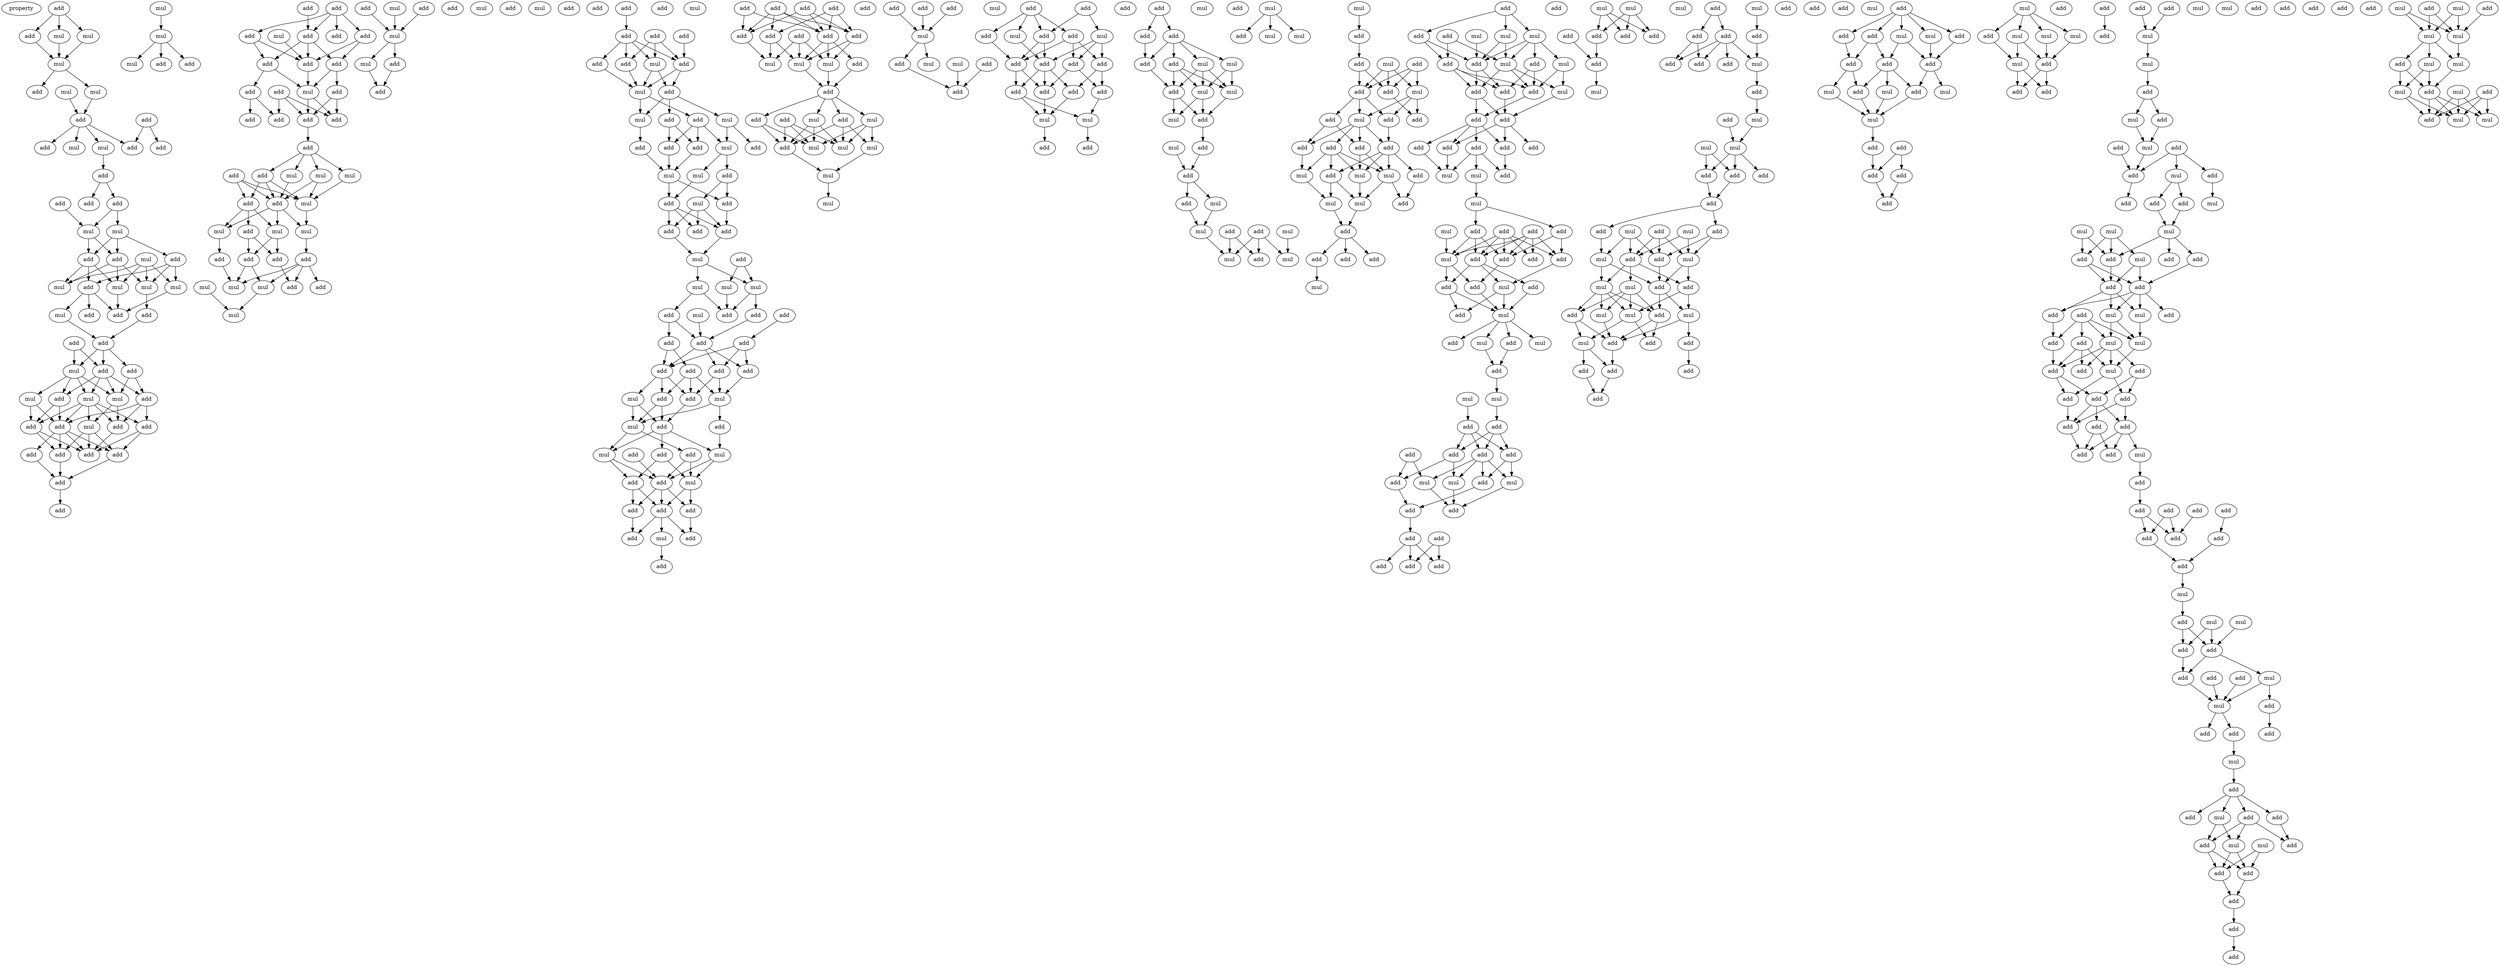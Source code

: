 digraph {
    node [fontcolor=black]
    property [mul=2,lf=1.6]
    0 [ label = add ];
    1 [ label = add ];
    2 [ label = mul ];
    3 [ label = mul ];
    4 [ label = mul ];
    5 [ label = add ];
    6 [ label = mul ];
    7 [ label = mul ];
    8 [ label = add ];
    9 [ label = add ];
    10 [ label = add ];
    11 [ label = mul ];
    12 [ label = add ];
    13 [ label = mul ];
    14 [ label = add ];
    15 [ label = add ];
    16 [ label = add ];
    17 [ label = add ];
    18 [ label = add ];
    19 [ label = mul ];
    20 [ label = mul ];
    21 [ label = mul ];
    22 [ label = add ];
    23 [ label = add ];
    24 [ label = add ];
    25 [ label = add ];
    26 [ label = mul ];
    27 [ label = mul ];
    28 [ label = mul ];
    29 [ label = mul ];
    30 [ label = add ];
    31 [ label = add ];
    32 [ label = mul ];
    33 [ label = add ];
    34 [ label = add ];
    35 [ label = add ];
    36 [ label = add ];
    37 [ label = add ];
    38 [ label = mul ];
    39 [ label = mul ];
    40 [ label = add ];
    41 [ label = mul ];
    42 [ label = add ];
    43 [ label = mul ];
    44 [ label = add ];
    45 [ label = mul ];
    46 [ label = add ];
    47 [ label = add ];
    48 [ label = add ];
    49 [ label = add ];
    50 [ label = add ];
    51 [ label = add ];
    52 [ label = add ];
    53 [ label = add ];
    54 [ label = add ];
    55 [ label = mul ];
    56 [ label = mul ];
    57 [ label = mul ];
    58 [ label = add ];
    59 [ label = add ];
    60 [ label = add ];
    61 [ label = add ];
    62 [ label = add ];
    63 [ label = add ];
    64 [ label = add ];
    65 [ label = add ];
    66 [ label = mul ];
    67 [ label = add ];
    68 [ label = add ];
    69 [ label = add ];
    70 [ label = mul ];
    71 [ label = add ];
    72 [ label = add ];
    73 [ label = add ];
    74 [ label = add ];
    75 [ label = add ];
    76 [ label = add ];
    77 [ label = add ];
    78 [ label = add ];
    79 [ label = mul ];
    80 [ label = add ];
    81 [ label = mul ];
    82 [ label = add ];
    83 [ label = mul ];
    84 [ label = add ];
    85 [ label = mul ];
    86 [ label = add ];
    87 [ label = mul ];
    88 [ label = mul ];
    89 [ label = mul ];
    90 [ label = add ];
    91 [ label = add ];
    92 [ label = add ];
    93 [ label = add ];
    94 [ label = add ];
    95 [ label = mul ];
    96 [ label = mul ];
    97 [ label = mul ];
    98 [ label = add ];
    99 [ label = add ];
    100 [ label = mul ];
    101 [ label = add ];
    102 [ label = mul ];
    103 [ label = add ];
    104 [ label = add ];
    105 [ label = mul ];
    106 [ label = mul ];
    107 [ label = add ];
    108 [ label = mul ];
    109 [ label = mul ];
    110 [ label = add ];
    111 [ label = add ];
    112 [ label = add ];
    113 [ label = add ];
    114 [ label = add ];
    115 [ label = add ];
    116 [ label = add ];
    117 [ label = add ];
    118 [ label = mul ];
    119 [ label = add ];
    120 [ label = add ];
    121 [ label = add ];
    122 [ label = mul ];
    123 [ label = add ];
    124 [ label = add ];
    125 [ label = mul ];
    126 [ label = mul ];
    127 [ label = add ];
    128 [ label = mul ];
    129 [ label = add ];
    130 [ label = add ];
    131 [ label = add ];
    132 [ label = add ];
    133 [ label = mul ];
    134 [ label = add ];
    135 [ label = mul ];
    136 [ label = add ];
    137 [ label = mul ];
    138 [ label = add ];
    139 [ label = add ];
    140 [ label = add ];
    141 [ label = add ];
    142 [ label = add ];
    143 [ label = mul ];
    144 [ label = mul ];
    145 [ label = mul ];
    146 [ label = mul ];
    147 [ label = add ];
    148 [ label = add ];
    149 [ label = add ];
    150 [ label = mul ];
    151 [ label = add ];
    152 [ label = add ];
    153 [ label = add ];
    154 [ label = add ];
    155 [ label = add ];
    156 [ label = add ];
    157 [ label = add ];
    158 [ label = add ];
    159 [ label = mul ];
    160 [ label = add ];
    161 [ label = add ];
    162 [ label = mul ];
    163 [ label = add ];
    164 [ label = mul ];
    165 [ label = add ];
    166 [ label = mul ];
    167 [ label = add ];
    168 [ label = mul ];
    169 [ label = add ];
    170 [ label = add ];
    171 [ label = mul ];
    172 [ label = add ];
    173 [ label = add ];
    174 [ label = add ];
    175 [ label = add ];
    176 [ label = add ];
    177 [ label = mul ];
    178 [ label = add ];
    179 [ label = add ];
    180 [ label = mul ];
    181 [ label = add ];
    182 [ label = add ];
    183 [ label = add ];
    184 [ label = add ];
    185 [ label = add ];
    186 [ label = add ];
    187 [ label = add ];
    188 [ label = add ];
    189 [ label = add ];
    190 [ label = add ];
    191 [ label = add ];
    192 [ label = mul ];
    193 [ label = mul ];
    194 [ label = add ];
    195 [ label = mul ];
    196 [ label = add ];
    197 [ label = mul ];
    198 [ label = add ];
    199 [ label = add ];
    200 [ label = mul ];
    201 [ label = add ];
    202 [ label = add ];
    203 [ label = add ];
    204 [ label = mul ];
    205 [ label = mul ];
    206 [ label = mul ];
    207 [ label = mul ];
    208 [ label = add ];
    209 [ label = add ];
    210 [ label = mul ];
    211 [ label = add ];
    212 [ label = mul ];
    213 [ label = add ];
    214 [ label = mul ];
    215 [ label = mul ];
    216 [ label = mul ];
    217 [ label = add ];
    218 [ label = add ];
    219 [ label = add ];
    220 [ label = add ];
    221 [ label = add ];
    222 [ label = mul ];
    223 [ label = add ];
    224 [ label = add ];
    225 [ label = add ];
    226 [ label = mul ];
    227 [ label = add ];
    228 [ label = add ];
    229 [ label = add ];
    230 [ label = add ];
    231 [ label = add ];
    232 [ label = add ];
    233 [ label = add ];
    234 [ label = add ];
    235 [ label = mul ];
    236 [ label = mul ];
    237 [ label = add ];
    238 [ label = add ];
    239 [ label = add ];
    240 [ label = add ];
    241 [ label = add ];
    242 [ label = mul ];
    243 [ label = mul ];
    244 [ label = add ];
    245 [ label = add ];
    246 [ label = add ];
    247 [ label = mul ];
    248 [ label = mul ];
    249 [ label = add ];
    250 [ label = mul ];
    251 [ label = mul ];
    252 [ label = add ];
    253 [ label = mul ];
    254 [ label = add ];
    255 [ label = add ];
    256 [ label = mul ];
    257 [ label = mul ];
    258 [ label = add ];
    259 [ label = mul ];
    260 [ label = add ];
    261 [ label = mul ];
    262 [ label = add ];
    263 [ label = mul ];
    264 [ label = add ];
    265 [ label = mul ];
    266 [ label = add ];
    267 [ label = mul ];
    268 [ label = mul ];
    269 [ label = mul ];
    270 [ label = add ];
    271 [ label = add ];
    272 [ label = mul ];
    273 [ label = add ];
    274 [ label = add ];
    275 [ label = mul ];
    276 [ label = add ];
    277 [ label = add ];
    278 [ label = add ];
    279 [ label = add ];
    280 [ label = mul ];
    281 [ label = add ];
    282 [ label = add ];
    283 [ label = add ];
    284 [ label = add ];
    285 [ label = add ];
    286 [ label = mul ];
    287 [ label = mul ];
    288 [ label = mul ];
    289 [ label = add ];
    290 [ label = mul ];
    291 [ label = mul ];
    292 [ label = add ];
    293 [ label = add ];
    294 [ label = add ];
    295 [ label = add ];
    296 [ label = add ];
    297 [ label = mul ];
    298 [ label = add ];
    299 [ label = mul ];
    300 [ label = add ];
    301 [ label = mul ];
    302 [ label = add ];
    303 [ label = mul ];
    304 [ label = add ];
    305 [ label = mul ];
    306 [ label = add ];
    307 [ label = mul ];
    308 [ label = add ];
    309 [ label = add ];
    310 [ label = add ];
    311 [ label = mul ];
    312 [ label = add ];
    313 [ label = add ];
    314 [ label = add ];
    315 [ label = add ];
    316 [ label = add ];
    317 [ label = add ];
    318 [ label = add ];
    319 [ label = add ];
    320 [ label = add ];
    321 [ label = mul ];
    322 [ label = mul ];
    323 [ label = mul ];
    324 [ label = mul ];
    325 [ label = add ];
    326 [ label = add ];
    327 [ label = add ];
    328 [ label = add ];
    329 [ label = add ];
    330 [ label = add ];
    331 [ label = mul ];
    332 [ label = add ];
    333 [ label = add ];
    334 [ label = add ];
    335 [ label = mul ];
    336 [ label = add ];
    337 [ label = add ];
    338 [ label = add ];
    339 [ label = mul ];
    340 [ label = add ];
    341 [ label = mul ];
    342 [ label = mul ];
    343 [ label = add ];
    344 [ label = add ];
    345 [ label = mul ];
    346 [ label = mul ];
    347 [ label = add ];
    348 [ label = add ];
    349 [ label = add ];
    350 [ label = add ];
    351 [ label = add ];
    352 [ label = add ];
    353 [ label = add ];
    354 [ label = mul ];
    355 [ label = mul ];
    356 [ label = mul ];
    357 [ label = add ];
    358 [ label = add ];
    359 [ label = add ];
    360 [ label = add ];
    361 [ label = add ];
    362 [ label = add ];
    363 [ label = add ];
    364 [ label = add ];
    365 [ label = add ];
    366 [ label = mul ];
    367 [ label = mul ];
    368 [ label = mul ];
    369 [ label = add ];
    370 [ label = add ];
    371 [ label = add ];
    372 [ label = add ];
    373 [ label = add ];
    374 [ label = add ];
    375 [ label = mul ];
    376 [ label = add ];
    377 [ label = mul ];
    378 [ label = add ];
    379 [ label = add ];
    380 [ label = add ];
    381 [ label = add ];
    382 [ label = add ];
    383 [ label = add ];
    384 [ label = mul ];
    385 [ label = add ];
    386 [ label = add ];
    387 [ label = mul ];
    388 [ label = mul ];
    389 [ label = mul ];
    390 [ label = add ];
    391 [ label = add ];
    392 [ label = add ];
    393 [ label = add ];
    394 [ label = mul ];
    395 [ label = add ];
    396 [ label = add ];
    397 [ label = add ];
    398 [ label = mul ];
    399 [ label = mul ];
    400 [ label = add ];
    401 [ label = add ];
    402 [ label = mul ];
    403 [ label = add ];
    404 [ label = mul ];
    405 [ label = add ];
    406 [ label = mul ];
    407 [ label = mul ];
    408 [ label = mul ];
    409 [ label = add ];
    410 [ label = mul ];
    411 [ label = add ];
    412 [ label = mul ];
    413 [ label = add ];
    414 [ label = add ];
    415 [ label = add ];
    416 [ label = add ];
    417 [ label = add ];
    418 [ label = add ];
    419 [ label = add ];
    420 [ label = add ];
    421 [ label = add ];
    422 [ label = mul ];
    423 [ label = add ];
    424 [ label = add ];
    425 [ label = mul ];
    426 [ label = mul ];
    427 [ label = add ];
    428 [ label = add ];
    429 [ label = add ];
    430 [ label = add ];
    431 [ label = add ];
    432 [ label = mul ];
    433 [ label = add ];
    434 [ label = mul ];
    435 [ label = mul ];
    436 [ label = add ];
    437 [ label = mul ];
    438 [ label = add ];
    439 [ label = add ];
    440 [ label = add ];
    441 [ label = add ];
    442 [ label = add ];
    443 [ label = mul ];
    444 [ label = add ];
    445 [ label = mul ];
    446 [ label = mul ];
    447 [ label = mul ];
    448 [ label = add ];
    449 [ label = mul ];
    450 [ label = add ];
    451 [ label = add ];
    452 [ label = add ];
    453 [ label = add ];
    454 [ label = add ];
    455 [ label = add ];
    456 [ label = add ];
    457 [ label = mul ];
    458 [ label = mul ];
    459 [ label = mul ];
    460 [ label = add ];
    461 [ label = mul ];
    462 [ label = add ];
    463 [ label = mul ];
    464 [ label = add ];
    465 [ label = add ];
    466 [ label = add ];
    467 [ label = add ];
    468 [ label = mul ];
    469 [ label = add ];
    470 [ label = mul ];
    471 [ label = add ];
    472 [ label = add ];
    473 [ label = mul ];
    474 [ label = mul ];
    475 [ label = mul ];
    476 [ label = add ];
    477 [ label = mul ];
    478 [ label = add ];
    479 [ label = add ];
    480 [ label = add ];
    481 [ label = add ];
    482 [ label = add ];
    483 [ label = mul ];
    484 [ label = add ];
    485 [ label = mul ];
    486 [ label = add ];
    487 [ label = add ];
    488 [ label = add ];
    489 [ label = add ];
    490 [ label = mul ];
    491 [ label = mul ];
    492 [ label = add ];
    493 [ label = mul ];
    494 [ label = mul ];
    495 [ label = add ];
    496 [ label = add ];
    497 [ label = add ];
    498 [ label = add ];
    499 [ label = add ];
    500 [ label = add ];
    501 [ label = add ];
    502 [ label = add ];
    503 [ label = add ];
    504 [ label = add ];
    505 [ label = mul ];
    506 [ label = add ];
    507 [ label = add ];
    508 [ label = add ];
    509 [ label = add ];
    510 [ label = add ];
    511 [ label = add ];
    512 [ label = add ];
    513 [ label = add ];
    514 [ label = add ];
    515 [ label = add ];
    516 [ label = mul ];
    517 [ label = mul ];
    518 [ label = add ];
    519 [ label = mul ];
    520 [ label = add ];
    521 [ label = add ];
    522 [ label = add ];
    523 [ label = add ];
    524 [ label = mul ];
    525 [ label = add ];
    526 [ label = add ];
    527 [ label = mul ];
    528 [ label = add ];
    529 [ label = add ];
    530 [ label = add ];
    531 [ label = add ];
    532 [ label = add ];
    533 [ label = mul ];
    534 [ label = add ];
    535 [ label = add ];
    536 [ label = add ];
    537 [ label = mul ];
    538 [ label = add ];
    539 [ label = mul ];
    540 [ label = mul ];
    541 [ label = add ];
    542 [ label = add ];
    543 [ label = add ];
    544 [ label = add ];
    545 [ label = add ];
    546 [ label = add ];
    547 [ label = add ];
    548 [ label = add ];
    549 [ label = add ];
    550 [ label = add ];
    551 [ label = add ];
    552 [ label = mul ];
    553 [ label = mul ];
    554 [ label = mul ];
    555 [ label = mul ];
    556 [ label = mul ];
    557 [ label = mul ];
    558 [ label = add ];
    559 [ label = add ];
    560 [ label = mul ];
    561 [ label = mul ];
    562 [ label = add ];
    563 [ label = mul ];
    564 [ label = add ];
    565 [ label = mul ];
    0 -> 1 [ name = 0 ];
    0 -> 2 [ name = 1 ];
    0 -> 3 [ name = 2 ];
    1 -> 4 [ name = 3 ];
    2 -> 4 [ name = 4 ];
    3 -> 4 [ name = 5 ];
    4 -> 5 [ name = 6 ];
    4 -> 7 [ name = 7 ];
    6 -> 8 [ name = 8 ];
    7 -> 8 [ name = 9 ];
    8 -> 10 [ name = 10 ];
    8 -> 11 [ name = 11 ];
    8 -> 13 [ name = 12 ];
    8 -> 14 [ name = 13 ];
    9 -> 12 [ name = 14 ];
    9 -> 14 [ name = 15 ];
    13 -> 15 [ name = 16 ];
    15 -> 17 [ name = 17 ];
    15 -> 18 [ name = 18 ];
    16 -> 19 [ name = 19 ];
    18 -> 19 [ name = 20 ];
    18 -> 20 [ name = 21 ];
    19 -> 23 [ name = 22 ];
    19 -> 24 [ name = 23 ];
    20 -> 22 [ name = 24 ];
    20 -> 23 [ name = 25 ];
    20 -> 24 [ name = 26 ];
    21 -> 26 [ name = 27 ];
    21 -> 27 [ name = 28 ];
    21 -> 28 [ name = 29 ];
    21 -> 29 [ name = 30 ];
    22 -> 25 [ name = 31 ];
    22 -> 27 [ name = 32 ];
    22 -> 29 [ name = 33 ];
    23 -> 25 [ name = 34 ];
    23 -> 26 [ name = 35 ];
    23 -> 28 [ name = 36 ];
    24 -> 26 [ name = 37 ];
    24 -> 28 [ name = 38 ];
    24 -> 29 [ name = 39 ];
    25 -> 30 [ name = 40 ];
    25 -> 32 [ name = 41 ];
    25 -> 33 [ name = 42 ];
    27 -> 30 [ name = 43 ];
    28 -> 30 [ name = 44 ];
    29 -> 31 [ name = 45 ];
    31 -> 35 [ name = 46 ];
    32 -> 35 [ name = 47 ];
    34 -> 37 [ name = 48 ];
    34 -> 38 [ name = 49 ];
    35 -> 36 [ name = 50 ];
    35 -> 37 [ name = 51 ];
    35 -> 38 [ name = 52 ];
    36 -> 40 [ name = 53 ];
    36 -> 41 [ name = 54 ];
    37 -> 39 [ name = 55 ];
    37 -> 40 [ name = 56 ];
    37 -> 41 [ name = 57 ];
    37 -> 42 [ name = 58 ];
    38 -> 39 [ name = 59 ];
    38 -> 41 [ name = 60 ];
    38 -> 42 [ name = 61 ];
    38 -> 43 [ name = 62 ];
    39 -> 44 [ name = 63 ];
    39 -> 45 [ name = 64 ];
    39 -> 46 [ name = 65 ];
    39 -> 47 [ name = 66 ];
    39 -> 48 [ name = 67 ];
    40 -> 44 [ name = 68 ];
    40 -> 46 [ name = 69 ];
    40 -> 47 [ name = 70 ];
    41 -> 44 [ name = 71 ];
    41 -> 45 [ name = 72 ];
    42 -> 47 [ name = 73 ];
    42 -> 48 [ name = 74 ];
    43 -> 47 [ name = 75 ];
    43 -> 48 [ name = 76 ];
    44 -> 52 [ name = 77 ];
    45 -> 49 [ name = 78 ];
    45 -> 50 [ name = 79 ];
    45 -> 52 [ name = 80 ];
    46 -> 49 [ name = 81 ];
    46 -> 52 [ name = 82 ];
    47 -> 49 [ name = 83 ];
    47 -> 50 [ name = 84 ];
    47 -> 51 [ name = 85 ];
    47 -> 52 [ name = 86 ];
    48 -> 50 [ name = 87 ];
    48 -> 52 [ name = 88 ];
    49 -> 53 [ name = 89 ];
    50 -> 53 [ name = 90 ];
    51 -> 53 [ name = 91 ];
    53 -> 54 [ name = 92 ];
    55 -> 56 [ name = 93 ];
    56 -> 57 [ name = 94 ];
    56 -> 58 [ name = 95 ];
    56 -> 59 [ name = 96 ];
    60 -> 62 [ name = 97 ];
    61 -> 62 [ name = 98 ];
    61 -> 63 [ name = 99 ];
    61 -> 64 [ name = 100 ];
    61 -> 65 [ name = 101 ];
    62 -> 67 [ name = 102 ];
    62 -> 68 [ name = 103 ];
    62 -> 69 [ name = 104 ];
    63 -> 67 [ name = 105 ];
    63 -> 68 [ name = 106 ];
    65 -> 67 [ name = 107 ];
    65 -> 69 [ name = 108 ];
    66 -> 67 [ name = 109 ];
    67 -> 70 [ name = 110 ];
    68 -> 70 [ name = 111 ];
    68 -> 71 [ name = 112 ];
    69 -> 70 [ name = 113 ];
    69 -> 72 [ name = 114 ];
    70 -> 74 [ name = 115 ];
    70 -> 77 [ name = 116 ];
    71 -> 75 [ name = 117 ];
    71 -> 76 [ name = 118 ];
    72 -> 74 [ name = 119 ];
    72 -> 77 [ name = 120 ];
    73 -> 74 [ name = 121 ];
    73 -> 76 [ name = 122 ];
    73 -> 77 [ name = 123 ];
    77 -> 78 [ name = 124 ];
    78 -> 79 [ name = 125 ];
    78 -> 81 [ name = 126 ];
    78 -> 82 [ name = 127 ];
    78 -> 83 [ name = 128 ];
    79 -> 86 [ name = 129 ];
    80 -> 84 [ name = 130 ];
    80 -> 85 [ name = 131 ];
    80 -> 86 [ name = 132 ];
    81 -> 85 [ name = 133 ];
    82 -> 84 [ name = 134 ];
    82 -> 85 [ name = 135 ];
    82 -> 86 [ name = 136 ];
    83 -> 85 [ name = 137 ];
    83 -> 86 [ name = 138 ];
    84 -> 88 [ name = 139 ];
    84 -> 89 [ name = 140 ];
    84 -> 90 [ name = 141 ];
    85 -> 87 [ name = 142 ];
    86 -> 87 [ name = 143 ];
    86 -> 88 [ name = 144 ];
    86 -> 89 [ name = 145 ];
    87 -> 91 [ name = 146 ];
    88 -> 92 [ name = 147 ];
    88 -> 93 [ name = 148 ];
    89 -> 94 [ name = 149 ];
    90 -> 92 [ name = 150 ];
    90 -> 93 [ name = 151 ];
    91 -> 95 [ name = 152 ];
    91 -> 97 [ name = 153 ];
    91 -> 98 [ name = 154 ];
    91 -> 99 [ name = 155 ];
    92 -> 98 [ name = 156 ];
    93 -> 95 [ name = 157 ];
    93 -> 97 [ name = 158 ];
    94 -> 97 [ name = 159 ];
    95 -> 100 [ name = 160 ];
    96 -> 100 [ name = 161 ];
    101 -> 106 [ name = 162 ];
    102 -> 106 [ name = 163 ];
    104 -> 106 [ name = 164 ];
    106 -> 108 [ name = 165 ];
    106 -> 110 [ name = 166 ];
    108 -> 112 [ name = 167 ];
    110 -> 112 [ name = 168 ];
    114 -> 117 [ name = 169 ];
    115 -> 121 [ name = 170 ];
    116 -> 118 [ name = 171 ];
    116 -> 120 [ name = 172 ];
    116 -> 121 [ name = 173 ];
    117 -> 118 [ name = 174 ];
    117 -> 119 [ name = 175 ];
    117 -> 120 [ name = 176 ];
    117 -> 121 [ name = 177 ];
    118 -> 122 [ name = 178 ];
    118 -> 123 [ name = 179 ];
    119 -> 122 [ name = 180 ];
    120 -> 122 [ name = 181 ];
    121 -> 122 [ name = 182 ];
    121 -> 123 [ name = 183 ];
    122 -> 125 [ name = 184 ];
    122 -> 127 [ name = 185 ];
    123 -> 124 [ name = 186 ];
    123 -> 125 [ name = 187 ];
    123 -> 126 [ name = 188 ];
    124 -> 130 [ name = 189 ];
    124 -> 131 [ name = 190 ];
    125 -> 132 [ name = 191 ];
    126 -> 128 [ name = 192 ];
    126 -> 129 [ name = 193 ];
    127 -> 128 [ name = 194 ];
    127 -> 130 [ name = 195 ];
    127 -> 131 [ name = 196 ];
    128 -> 134 [ name = 197 ];
    128 -> 135 [ name = 198 ];
    130 -> 133 [ name = 199 ];
    131 -> 133 [ name = 200 ];
    132 -> 133 [ name = 201 ];
    133 -> 136 [ name = 202 ];
    133 -> 138 [ name = 203 ];
    134 -> 136 [ name = 204 ];
    134 -> 137 [ name = 205 ];
    135 -> 138 [ name = 206 ];
    136 -> 139 [ name = 207 ];
    137 -> 139 [ name = 208 ];
    137 -> 140 [ name = 209 ];
    137 -> 141 [ name = 210 ];
    138 -> 139 [ name = 211 ];
    138 -> 140 [ name = 212 ];
    138 -> 141 [ name = 213 ];
    139 -> 143 [ name = 214 ];
    141 -> 143 [ name = 215 ];
    142 -> 145 [ name = 216 ];
    142 -> 146 [ name = 217 ];
    143 -> 144 [ name = 218 ];
    143 -> 146 [ name = 219 ];
    144 -> 147 [ name = 220 ];
    144 -> 151 [ name = 221 ];
    145 -> 151 [ name = 222 ];
    146 -> 148 [ name = 223 ];
    146 -> 151 [ name = 224 ];
    147 -> 152 [ name = 225 ];
    147 -> 153 [ name = 226 ];
    148 -> 153 [ name = 227 ];
    149 -> 154 [ name = 228 ];
    150 -> 153 [ name = 229 ];
    152 -> 156 [ name = 230 ];
    152 -> 158 [ name = 231 ];
    153 -> 155 [ name = 232 ];
    153 -> 157 [ name = 233 ];
    153 -> 158 [ name = 234 ];
    154 -> 155 [ name = 235 ];
    154 -> 157 [ name = 236 ];
    154 -> 158 [ name = 237 ];
    155 -> 159 [ name = 238 ];
    156 -> 159 [ name = 239 ];
    156 -> 160 [ name = 240 ];
    156 -> 161 [ name = 241 ];
    157 -> 159 [ name = 242 ];
    157 -> 160 [ name = 243 ];
    158 -> 160 [ name = 244 ];
    158 -> 161 [ name = 245 ];
    158 -> 162 [ name = 246 ];
    159 -> 163 [ name = 247 ];
    159 -> 164 [ name = 248 ];
    160 -> 165 [ name = 249 ];
    161 -> 164 [ name = 250 ];
    161 -> 165 [ name = 251 ];
    162 -> 164 [ name = 252 ];
    162 -> 165 [ name = 253 ];
    163 -> 168 [ name = 254 ];
    164 -> 166 [ name = 255 ];
    164 -> 170 [ name = 256 ];
    165 -> 166 [ name = 257 ];
    165 -> 167 [ name = 258 ];
    165 -> 168 [ name = 259 ];
    166 -> 172 [ name = 260 ];
    166 -> 173 [ name = 261 ];
    167 -> 171 [ name = 262 ];
    167 -> 172 [ name = 263 ];
    168 -> 171 [ name = 264 ];
    168 -> 173 [ name = 265 ];
    169 -> 173 [ name = 266 ];
    170 -> 171 [ name = 267 ];
    170 -> 173 [ name = 268 ];
    171 -> 175 [ name = 269 ];
    171 -> 176 [ name = 270 ];
    172 -> 174 [ name = 271 ];
    172 -> 176 [ name = 272 ];
    173 -> 174 [ name = 273 ];
    173 -> 175 [ name = 274 ];
    173 -> 176 [ name = 275 ];
    174 -> 179 [ name = 276 ];
    175 -> 181 [ name = 277 ];
    176 -> 177 [ name = 278 ];
    176 -> 179 [ name = 279 ];
    176 -> 181 [ name = 280 ];
    177 -> 182 [ name = 281 ];
    183 -> 187 [ name = 282 ];
    183 -> 188 [ name = 283 ];
    184 -> 187 [ name = 284 ];
    184 -> 188 [ name = 285 ];
    184 -> 190 [ name = 286 ];
    185 -> 187 [ name = 287 ];
    185 -> 188 [ name = 288 ];
    185 -> 190 [ name = 289 ];
    185 -> 191 [ name = 290 ];
    186 -> 187 [ name = 291 ];
    186 -> 190 [ name = 292 ];
    186 -> 191 [ name = 293 ];
    187 -> 192 [ name = 294 ];
    187 -> 193 [ name = 295 ];
    187 -> 194 [ name = 296 ];
    188 -> 195 [ name = 297 ];
    189 -> 192 [ name = 298 ];
    189 -> 193 [ name = 299 ];
    189 -> 195 [ name = 300 ];
    190 -> 192 [ name = 301 ];
    190 -> 193 [ name = 302 ];
    191 -> 192 [ name = 303 ];
    191 -> 195 [ name = 304 ];
    192 -> 196 [ name = 305 ];
    193 -> 196 [ name = 306 ];
    194 -> 196 [ name = 307 ];
    196 -> 197 [ name = 308 ];
    196 -> 199 [ name = 309 ];
    196 -> 200 [ name = 310 ];
    196 -> 201 [ name = 311 ];
    197 -> 204 [ name = 312 ];
    197 -> 205 [ name = 313 ];
    197 -> 206 [ name = 314 ];
    198 -> 203 [ name = 315 ];
    198 -> 205 [ name = 316 ];
    198 -> 206 [ name = 317 ];
    199 -> 203 [ name = 318 ];
    199 -> 206 [ name = 319 ];
    200 -> 203 [ name = 320 ];
    200 -> 205 [ name = 321 ];
    200 -> 206 [ name = 322 ];
    201 -> 203 [ name = 323 ];
    201 -> 204 [ name = 324 ];
    201 -> 205 [ name = 325 ];
    203 -> 207 [ name = 326 ];
    204 -> 207 [ name = 327 ];
    207 -> 210 [ name = 328 ];
    208 -> 212 [ name = 329 ];
    209 -> 212 [ name = 330 ];
    211 -> 212 [ name = 331 ];
    212 -> 213 [ name = 332 ];
    212 -> 214 [ name = 333 ];
    213 -> 218 [ name = 334 ];
    215 -> 218 [ name = 335 ];
    217 -> 218 [ name = 336 ];
    219 -> 222 [ name = 337 ];
    219 -> 224 [ name = 338 ];
    220 -> 223 [ name = 339 ];
    220 -> 224 [ name = 340 ];
    220 -> 225 [ name = 341 ];
    220 -> 226 [ name = 342 ];
    222 -> 227 [ name = 343 ];
    222 -> 229 [ name = 344 ];
    222 -> 230 [ name = 345 ];
    223 -> 227 [ name = 346 ];
    223 -> 228 [ name = 347 ];
    223 -> 230 [ name = 348 ];
    224 -> 228 [ name = 349 ];
    224 -> 229 [ name = 350 ];
    225 -> 228 [ name = 351 ];
    226 -> 229 [ name = 352 ];
    227 -> 233 [ name = 353 ];
    227 -> 234 [ name = 354 ];
    228 -> 231 [ name = 355 ];
    228 -> 232 [ name = 356 ];
    229 -> 231 [ name = 357 ];
    229 -> 232 [ name = 358 ];
    229 -> 234 [ name = 359 ];
    230 -> 232 [ name = 360 ];
    230 -> 233 [ name = 361 ];
    231 -> 235 [ name = 362 ];
    231 -> 236 [ name = 363 ];
    232 -> 235 [ name = 364 ];
    233 -> 236 [ name = 365 ];
    234 -> 235 [ name = 366 ];
    235 -> 238 [ name = 367 ];
    236 -> 237 [ name = 368 ];
    239 -> 240 [ name = 369 ];
    239 -> 241 [ name = 370 ];
    240 -> 242 [ name = 371 ];
    240 -> 243 [ name = 372 ];
    240 -> 244 [ name = 373 ];
    240 -> 245 [ name = 374 ];
    241 -> 244 [ name = 375 ];
    242 -> 246 [ name = 376 ];
    242 -> 247 [ name = 377 ];
    242 -> 248 [ name = 378 ];
    243 -> 247 [ name = 379 ];
    243 -> 248 [ name = 380 ];
    244 -> 246 [ name = 381 ];
    245 -> 246 [ name = 382 ];
    245 -> 247 [ name = 383 ];
    245 -> 248 [ name = 384 ];
    246 -> 249 [ name = 385 ];
    246 -> 250 [ name = 386 ];
    247 -> 249 [ name = 387 ];
    248 -> 249 [ name = 388 ];
    248 -> 250 [ name = 389 ];
    249 -> 252 [ name = 390 ];
    251 -> 254 [ name = 391 ];
    252 -> 254 [ name = 392 ];
    254 -> 255 [ name = 393 ];
    254 -> 256 [ name = 394 ];
    255 -> 259 [ name = 395 ];
    256 -> 259 [ name = 396 ];
    257 -> 261 [ name = 397 ];
    258 -> 261 [ name = 398 ];
    258 -> 262 [ name = 399 ];
    258 -> 263 [ name = 400 ];
    259 -> 263 [ name = 401 ];
    260 -> 262 [ name = 402 ];
    260 -> 263 [ name = 403 ];
    265 -> 266 [ name = 404 ];
    265 -> 267 [ name = 405 ];
    265 -> 268 [ name = 406 ];
    269 -> 270 [ name = 407 ];
    270 -> 273 [ name = 408 ];
    271 -> 274 [ name = 409 ];
    271 -> 275 [ name = 410 ];
    271 -> 276 [ name = 411 ];
    272 -> 274 [ name = 412 ];
    272 -> 275 [ name = 413 ];
    272 -> 276 [ name = 414 ];
    273 -> 274 [ name = 415 ];
    273 -> 276 [ name = 416 ];
    274 -> 277 [ name = 417 ];
    275 -> 277 [ name = 418 ];
    275 -> 278 [ name = 419 ];
    275 -> 280 [ name = 420 ];
    276 -> 278 [ name = 421 ];
    276 -> 279 [ name = 422 ];
    276 -> 280 [ name = 423 ];
    278 -> 283 [ name = 424 ];
    279 -> 281 [ name = 425 ];
    279 -> 284 [ name = 426 ];
    280 -> 281 [ name = 427 ];
    280 -> 282 [ name = 428 ];
    280 -> 283 [ name = 429 ];
    280 -> 284 [ name = 430 ];
    281 -> 287 [ name = 431 ];
    281 -> 288 [ name = 432 ];
    282 -> 285 [ name = 433 ];
    282 -> 286 [ name = 434 ];
    282 -> 287 [ name = 435 ];
    282 -> 288 [ name = 436 ];
    283 -> 285 [ name = 437 ];
    283 -> 287 [ name = 438 ];
    283 -> 288 [ name = 439 ];
    283 -> 289 [ name = 440 ];
    284 -> 286 [ name = 441 ];
    285 -> 290 [ name = 442 ];
    285 -> 291 [ name = 443 ];
    286 -> 290 [ name = 444 ];
    287 -> 291 [ name = 445 ];
    288 -> 291 [ name = 446 ];
    288 -> 292 [ name = 447 ];
    289 -> 292 [ name = 448 ];
    290 -> 293 [ name = 449 ];
    291 -> 293 [ name = 450 ];
    293 -> 294 [ name = 451 ];
    293 -> 295 [ name = 452 ];
    293 -> 296 [ name = 453 ];
    294 -> 297 [ name = 454 ];
    298 -> 299 [ name = 455 ];
    298 -> 300 [ name = 456 ];
    298 -> 303 [ name = 457 ];
    299 -> 304 [ name = 458 ];
    299 -> 305 [ name = 459 ];
    299 -> 306 [ name = 460 ];
    299 -> 307 [ name = 461 ];
    300 -> 306 [ name = 462 ];
    300 -> 308 [ name = 463 ];
    301 -> 306 [ name = 464 ];
    302 -> 305 [ name = 465 ];
    302 -> 308 [ name = 466 ];
    303 -> 305 [ name = 467 ];
    303 -> 306 [ name = 468 ];
    304 -> 309 [ name = 469 ];
    304 -> 310 [ name = 470 ];
    305 -> 309 [ name = 471 ];
    305 -> 311 [ name = 472 ];
    305 -> 312 [ name = 473 ];
    306 -> 310 [ name = 474 ];
    306 -> 312 [ name = 475 ];
    307 -> 309 [ name = 476 ];
    307 -> 311 [ name = 477 ];
    308 -> 309 [ name = 478 ];
    308 -> 310 [ name = 479 ];
    308 -> 312 [ name = 480 ];
    309 -> 314 [ name = 481 ];
    310 -> 313 [ name = 482 ];
    311 -> 313 [ name = 483 ];
    312 -> 313 [ name = 484 ];
    312 -> 314 [ name = 485 ];
    313 -> 315 [ name = 486 ];
    313 -> 316 [ name = 487 ];
    313 -> 318 [ name = 488 ];
    314 -> 315 [ name = 489 ];
    314 -> 316 [ name = 490 ];
    314 -> 317 [ name = 491 ];
    314 -> 319 [ name = 492 ];
    315 -> 320 [ name = 493 ];
    316 -> 322 [ name = 494 ];
    317 -> 322 [ name = 495 ];
    319 -> 320 [ name = 496 ];
    319 -> 321 [ name = 497 ];
    319 -> 322 [ name = 498 ];
    321 -> 323 [ name = 499 ];
    323 -> 325 [ name = 500 ];
    323 -> 326 [ name = 501 ];
    324 -> 331 [ name = 502 ];
    325 -> 330 [ name = 503 ];
    325 -> 332 [ name = 504 ];
    326 -> 330 [ name = 505 ];
    326 -> 331 [ name = 506 ];
    326 -> 333 [ name = 507 ];
    327 -> 329 [ name = 508 ];
    327 -> 330 [ name = 509 ];
    327 -> 331 [ name = 510 ];
    327 -> 332 [ name = 511 ];
    327 -> 333 [ name = 512 ];
    328 -> 329 [ name = 513 ];
    328 -> 330 [ name = 514 ];
    328 -> 331 [ name = 515 ];
    328 -> 332 [ name = 516 ];
    328 -> 333 [ name = 517 ];
    330 -> 337 [ name = 518 ];
    331 -> 336 [ name = 519 ];
    331 -> 337 [ name = 520 ];
    332 -> 335 [ name = 521 ];
    333 -> 334 [ name = 522 ];
    333 -> 335 [ name = 523 ];
    333 -> 336 [ name = 524 ];
    334 -> 339 [ name = 525 ];
    335 -> 338 [ name = 526 ];
    335 -> 339 [ name = 527 ];
    336 -> 338 [ name = 528 ];
    336 -> 339 [ name = 529 ];
    337 -> 339 [ name = 530 ];
    339 -> 340 [ name = 531 ];
    339 -> 341 [ name = 532 ];
    339 -> 342 [ name = 533 ];
    339 -> 343 [ name = 534 ];
    341 -> 344 [ name = 535 ];
    343 -> 344 [ name = 536 ];
    344 -> 345 [ name = 537 ];
    345 -> 348 [ name = 538 ];
    346 -> 347 [ name = 539 ];
    347 -> 350 [ name = 540 ];
    347 -> 351 [ name = 541 ];
    347 -> 352 [ name = 542 ];
    348 -> 350 [ name = 543 ];
    348 -> 351 [ name = 544 ];
    348 -> 352 [ name = 545 ];
    349 -> 355 [ name = 546 ];
    349 -> 357 [ name = 547 ];
    350 -> 354 [ name = 548 ];
    350 -> 357 [ name = 549 ];
    351 -> 353 [ name = 550 ];
    351 -> 356 [ name = 551 ];
    352 -> 353 [ name = 552 ];
    352 -> 354 [ name = 553 ];
    352 -> 355 [ name = 554 ];
    352 -> 356 [ name = 555 ];
    353 -> 359 [ name = 556 ];
    354 -> 358 [ name = 557 ];
    355 -> 358 [ name = 558 ];
    356 -> 358 [ name = 559 ];
    357 -> 359 [ name = 560 ];
    359 -> 361 [ name = 561 ];
    360 -> 363 [ name = 562 ];
    360 -> 364 [ name = 563 ];
    361 -> 362 [ name = 564 ];
    361 -> 363 [ name = 565 ];
    361 -> 364 [ name = 566 ];
    366 -> 370 [ name = 567 ];
    366 -> 371 [ name = 568 ];
    366 -> 372 [ name = 569 ];
    368 -> 370 [ name = 570 ];
    368 -> 371 [ name = 571 ];
    368 -> 372 [ name = 572 ];
    369 -> 373 [ name = 573 ];
    370 -> 373 [ name = 574 ];
    373 -> 375 [ name = 575 ];
    374 -> 378 [ name = 576 ];
    374 -> 379 [ name = 577 ];
    377 -> 380 [ name = 578 ];
    378 -> 381 [ name = 579 ];
    378 -> 383 [ name = 580 ];
    379 -> 381 [ name = 581 ];
    379 -> 382 [ name = 582 ];
    379 -> 383 [ name = 583 ];
    379 -> 384 [ name = 584 ];
    380 -> 384 [ name = 585 ];
    384 -> 385 [ name = 586 ];
    385 -> 387 [ name = 587 ];
    386 -> 388 [ name = 588 ];
    387 -> 388 [ name = 589 ];
    388 -> 390 [ name = 590 ];
    388 -> 391 [ name = 591 ];
    388 -> 392 [ name = 592 ];
    389 -> 390 [ name = 593 ];
    389 -> 392 [ name = 594 ];
    390 -> 393 [ name = 595 ];
    392 -> 393 [ name = 596 ];
    393 -> 395 [ name = 597 ];
    393 -> 397 [ name = 598 ];
    394 -> 399 [ name = 599 ];
    394 -> 400 [ name = 600 ];
    394 -> 401 [ name = 601 ];
    395 -> 399 [ name = 602 ];
    396 -> 400 [ name = 603 ];
    396 -> 401 [ name = 604 ];
    396 -> 402 [ name = 605 ];
    397 -> 400 [ name = 606 ];
    397 -> 402 [ name = 607 ];
    398 -> 401 [ name = 608 ];
    398 -> 402 [ name = 609 ];
    399 -> 404 [ name = 610 ];
    399 -> 405 [ name = 611 ];
    400 -> 405 [ name = 612 ];
    401 -> 403 [ name = 613 ];
    401 -> 404 [ name = 614 ];
    401 -> 406 [ name = 615 ];
    402 -> 403 [ name = 616 ];
    402 -> 405 [ name = 617 ];
    403 -> 408 [ name = 618 ];
    403 -> 410 [ name = 619 ];
    404 -> 407 [ name = 620 ];
    404 -> 408 [ name = 621 ];
    404 -> 409 [ name = 622 ];
    404 -> 411 [ name = 623 ];
    405 -> 410 [ name = 624 ];
    405 -> 411 [ name = 625 ];
    406 -> 407 [ name = 626 ];
    406 -> 408 [ name = 627 ];
    406 -> 409 [ name = 628 ];
    406 -> 411 [ name = 629 ];
    407 -> 415 [ name = 630 ];
    408 -> 412 [ name = 631 ];
    408 -> 413 [ name = 632 ];
    409 -> 412 [ name = 633 ];
    409 -> 415 [ name = 634 ];
    410 -> 414 [ name = 635 ];
    410 -> 415 [ name = 636 ];
    411 -> 413 [ name = 637 ];
    411 -> 415 [ name = 638 ];
    412 -> 417 [ name = 639 ];
    412 -> 418 [ name = 640 ];
    414 -> 416 [ name = 641 ];
    415 -> 417 [ name = 642 ];
    417 -> 419 [ name = 643 ];
    418 -> 419 [ name = 644 ];
    423 -> 424 [ name = 645 ];
    423 -> 425 [ name = 646 ];
    423 -> 426 [ name = 647 ];
    423 -> 427 [ name = 648 ];
    423 -> 428 [ name = 649 ];
    424 -> 429 [ name = 650 ];
    425 -> 430 [ name = 651 ];
    426 -> 430 [ name = 652 ];
    426 -> 431 [ name = 653 ];
    427 -> 429 [ name = 654 ];
    427 -> 431 [ name = 655 ];
    428 -> 430 [ name = 656 ];
    429 -> 434 [ name = 657 ];
    429 -> 436 [ name = 658 ];
    430 -> 433 [ name = 659 ];
    430 -> 435 [ name = 660 ];
    431 -> 432 [ name = 661 ];
    431 -> 433 [ name = 662 ];
    431 -> 436 [ name = 663 ];
    432 -> 437 [ name = 664 ];
    433 -> 437 [ name = 665 ];
    434 -> 437 [ name = 666 ];
    436 -> 437 [ name = 667 ];
    437 -> 439 [ name = 668 ];
    438 -> 440 [ name = 669 ];
    438 -> 441 [ name = 670 ];
    439 -> 440 [ name = 671 ];
    440 -> 442 [ name = 672 ];
    441 -> 442 [ name = 673 ];
    443 -> 444 [ name = 674 ];
    443 -> 445 [ name = 675 ];
    443 -> 446 [ name = 676 ];
    443 -> 447 [ name = 677 ];
    444 -> 449 [ name = 678 ];
    445 -> 450 [ name = 679 ];
    446 -> 450 [ name = 680 ];
    447 -> 449 [ name = 681 ];
    447 -> 450 [ name = 682 ];
    449 -> 451 [ name = 683 ];
    449 -> 453 [ name = 684 ];
    450 -> 451 [ name = 685 ];
    450 -> 453 [ name = 686 ];
    452 -> 456 [ name = 687 ];
    454 -> 457 [ name = 688 ];
    455 -> 457 [ name = 689 ];
    457 -> 459 [ name = 690 ];
    459 -> 460 [ name = 691 ];
    460 -> 461 [ name = 692 ];
    460 -> 462 [ name = 693 ];
    461 -> 463 [ name = 694 ];
    462 -> 463 [ name = 695 ];
    463 -> 466 [ name = 696 ];
    464 -> 466 [ name = 697 ];
    465 -> 466 [ name = 698 ];
    465 -> 467 [ name = 699 ];
    465 -> 468 [ name = 700 ];
    466 -> 471 [ name = 701 ];
    467 -> 470 [ name = 702 ];
    468 -> 469 [ name = 703 ];
    468 -> 472 [ name = 704 ];
    469 -> 474 [ name = 705 ];
    472 -> 474 [ name = 706 ];
    473 -> 477 [ name = 707 ];
    473 -> 478 [ name = 708 ];
    473 -> 480 [ name = 709 ];
    474 -> 476 [ name = 710 ];
    474 -> 479 [ name = 711 ];
    474 -> 480 [ name = 712 ];
    475 -> 478 [ name = 713 ];
    475 -> 480 [ name = 714 ];
    476 -> 482 [ name = 715 ];
    477 -> 481 [ name = 716 ];
    477 -> 482 [ name = 717 ];
    478 -> 481 [ name = 718 ];
    478 -> 482 [ name = 719 ];
    480 -> 481 [ name = 720 ];
    481 -> 483 [ name = 721 ];
    481 -> 485 [ name = 722 ];
    481 -> 486 [ name = 723 ];
    482 -> 483 [ name = 724 ];
    482 -> 485 [ name = 725 ];
    482 -> 486 [ name = 726 ];
    482 -> 487 [ name = 727 ];
    483 -> 490 [ name = 728 ];
    483 -> 491 [ name = 729 ];
    484 -> 488 [ name = 730 ];
    484 -> 489 [ name = 731 ];
    484 -> 490 [ name = 732 ];
    484 -> 491 [ name = 733 ];
    485 -> 491 [ name = 734 ];
    486 -> 488 [ name = 735 ];
    488 -> 492 [ name = 736 ];
    489 -> 492 [ name = 737 ];
    489 -> 493 [ name = 738 ];
    489 -> 496 [ name = 739 ];
    490 -> 492 [ name = 740 ];
    490 -> 493 [ name = 741 ];
    490 -> 495 [ name = 742 ];
    490 -> 496 [ name = 743 ];
    491 -> 493 [ name = 744 ];
    492 -> 497 [ name = 745 ];
    492 -> 498 [ name = 746 ];
    493 -> 498 [ name = 747 ];
    493 -> 499 [ name = 748 ];
    495 -> 497 [ name = 749 ];
    495 -> 499 [ name = 750 ];
    497 -> 500 [ name = 751 ];
    497 -> 501 [ name = 752 ];
    497 -> 502 [ name = 753 ];
    498 -> 500 [ name = 754 ];
    499 -> 500 [ name = 755 ];
    499 -> 501 [ name = 756 ];
    500 -> 503 [ name = 757 ];
    501 -> 503 [ name = 758 ];
    501 -> 504 [ name = 759 ];
    501 -> 505 [ name = 760 ];
    502 -> 503 [ name = 761 ];
    502 -> 504 [ name = 762 ];
    505 -> 506 [ name = 763 ];
    506 -> 509 [ name = 764 ];
    507 -> 512 [ name = 765 ];
    507 -> 513 [ name = 766 ];
    508 -> 511 [ name = 767 ];
    509 -> 512 [ name = 768 ];
    509 -> 513 [ name = 769 ];
    510 -> 513 [ name = 770 ];
    511 -> 515 [ name = 771 ];
    512 -> 515 [ name = 772 ];
    515 -> 516 [ name = 773 ];
    516 -> 518 [ name = 774 ];
    517 -> 520 [ name = 775 ];
    517 -> 521 [ name = 776 ];
    518 -> 520 [ name = 777 ];
    518 -> 521 [ name = 778 ];
    519 -> 521 [ name = 779 ];
    520 -> 526 [ name = 780 ];
    521 -> 524 [ name = 781 ];
    521 -> 526 [ name = 782 ];
    522 -> 527 [ name = 783 ];
    524 -> 527 [ name = 784 ];
    524 -> 528 [ name = 785 ];
    525 -> 527 [ name = 786 ];
    526 -> 527 [ name = 787 ];
    527 -> 530 [ name = 788 ];
    527 -> 531 [ name = 789 ];
    528 -> 529 [ name = 790 ];
    530 -> 533 [ name = 791 ];
    533 -> 534 [ name = 792 ];
    534 -> 535 [ name = 793 ];
    534 -> 536 [ name = 794 ];
    534 -> 537 [ name = 795 ];
    534 -> 538 [ name = 796 ];
    536 -> 539 [ name = 797 ];
    536 -> 541 [ name = 798 ];
    536 -> 542 [ name = 799 ];
    537 -> 539 [ name = 800 ];
    537 -> 542 [ name = 801 ];
    538 -> 541 [ name = 802 ];
    539 -> 543 [ name = 803 ];
    539 -> 544 [ name = 804 ];
    540 -> 543 [ name = 805 ];
    540 -> 544 [ name = 806 ];
    542 -> 543 [ name = 807 ];
    542 -> 544 [ name = 808 ];
    543 -> 546 [ name = 809 ];
    544 -> 546 [ name = 810 ];
    546 -> 548 [ name = 811 ];
    548 -> 549 [ name = 812 ];
    550 -> 554 [ name = 813 ];
    551 -> 554 [ name = 814 ];
    551 -> 555 [ name = 815 ];
    552 -> 554 [ name = 816 ];
    552 -> 555 [ name = 817 ];
    553 -> 554 [ name = 818 ];
    553 -> 555 [ name = 819 ];
    554 -> 556 [ name = 820 ];
    555 -> 556 [ name = 821 ];
    555 -> 557 [ name = 822 ];
    555 -> 558 [ name = 823 ];
    556 -> 559 [ name = 824 ];
    557 -> 559 [ name = 825 ];
    557 -> 561 [ name = 826 ];
    558 -> 559 [ name = 827 ];
    558 -> 561 [ name = 828 ];
    559 -> 563 [ name = 829 ];
    559 -> 564 [ name = 830 ];
    559 -> 565 [ name = 831 ];
    560 -> 563 [ name = 832 ];
    560 -> 564 [ name = 833 ];
    560 -> 565 [ name = 834 ];
    561 -> 563 [ name = 835 ];
    561 -> 564 [ name = 836 ];
    562 -> 563 [ name = 837 ];
    562 -> 564 [ name = 838 ];
    562 -> 565 [ name = 839 ];
}

